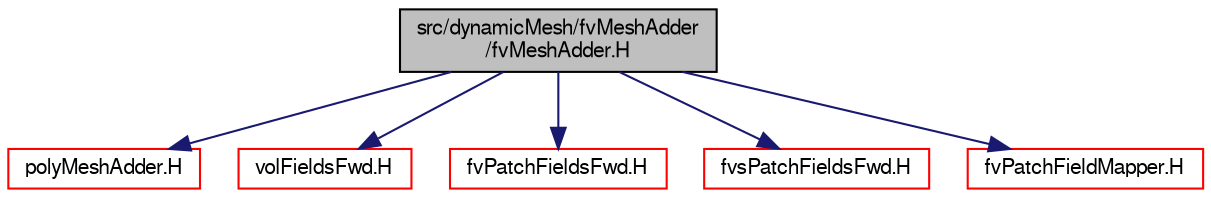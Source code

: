 digraph "src/dynamicMesh/fvMeshAdder/fvMeshAdder.H"
{
  bgcolor="transparent";
  edge [fontname="FreeSans",fontsize="10",labelfontname="FreeSans",labelfontsize="10"];
  node [fontname="FreeSans",fontsize="10",shape=record];
  Node0 [label="src/dynamicMesh/fvMeshAdder\l/fvMeshAdder.H",height=0.2,width=0.4,color="black", fillcolor="grey75", style="filled", fontcolor="black"];
  Node0 -> Node1 [color="midnightblue",fontsize="10",style="solid",fontname="FreeSans"];
  Node1 [label="polyMeshAdder.H",height=0.2,width=0.4,color="red",URL="$a00653.html"];
  Node0 -> Node227 [color="midnightblue",fontsize="10",style="solid",fontname="FreeSans"];
  Node227 [label="volFieldsFwd.H",height=0.2,width=0.4,color="red",URL="$a02753.html"];
  Node0 -> Node228 [color="midnightblue",fontsize="10",style="solid",fontname="FreeSans"];
  Node228 [label="fvPatchFieldsFwd.H",height=0.2,width=0.4,color="red",URL="$a02480.html"];
  Node0 -> Node229 [color="midnightblue",fontsize="10",style="solid",fontname="FreeSans"];
  Node229 [label="fvsPatchFieldsFwd.H",height=0.2,width=0.4,color="red",URL="$a02723.html"];
  Node0 -> Node230 [color="midnightblue",fontsize="10",style="solid",fontname="FreeSans"];
  Node230 [label="fvPatchFieldMapper.H",height=0.2,width=0.4,color="red",URL="$a02468.html"];
}
